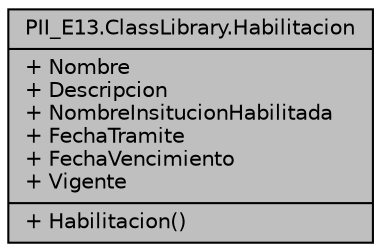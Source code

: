 digraph "PII_E13.ClassLibrary.Habilitacion"
{
 // INTERACTIVE_SVG=YES
 // LATEX_PDF_SIZE
  edge [fontname="Helvetica",fontsize="10",labelfontname="Helvetica",labelfontsize="10"];
  node [fontname="Helvetica",fontsize="10",shape=record];
  Node1 [label="{PII_E13.ClassLibrary.Habilitacion\n|+ Nombre\l+ Descripcion\l+ NombreInsitucionHabilitada\l+ FechaTramite\l+ FechaVencimiento\l+ Vigente\l|+ Habilitacion()\l}",height=0.2,width=0.4,color="black", fillcolor="grey75", style="filled", fontcolor="black",tooltip="Esta clase respresenta los datos basicos y necesarios de una Habilitación."];
}
